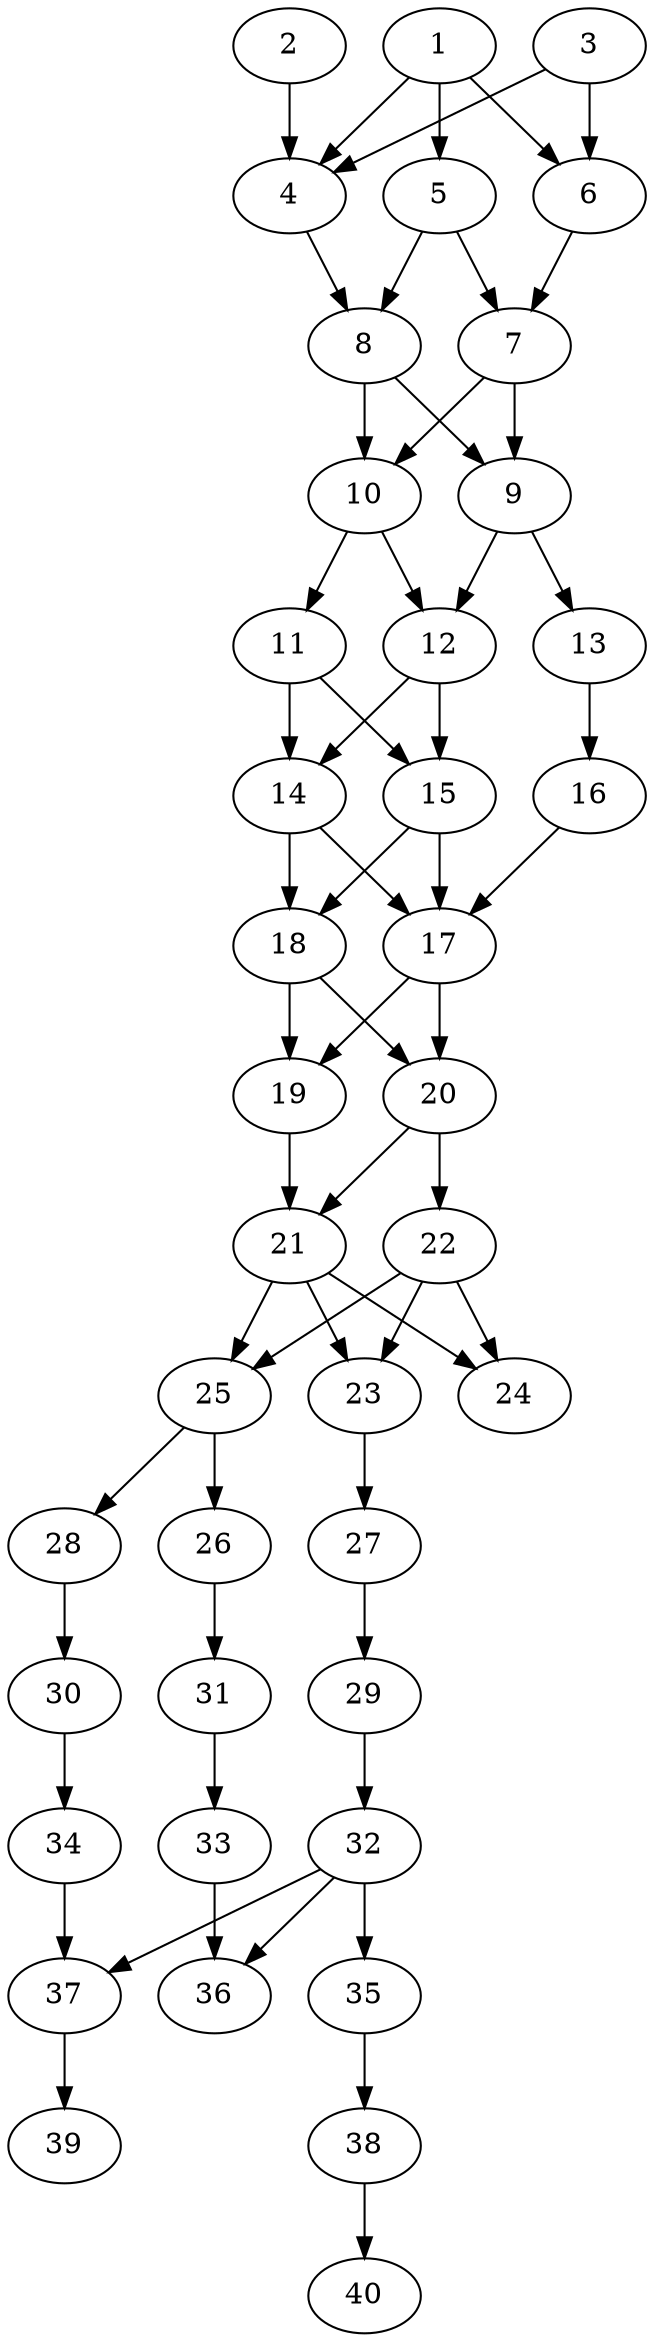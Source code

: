 // DAG automatically generated by daggen at Thu Oct  3 14:06:49 2019
// ./daggen --dot -n 40 --ccr 0.5 --fat 0.3 --regular 0.7 --density 0.7 --mindata 5242880 --maxdata 52428800 
digraph G {
  1 [size="66549760", alpha="0.12", expect_size="33274880"] 
  1 -> 4 [size ="33274880"]
  1 -> 5 [size ="33274880"]
  1 -> 6 [size ="33274880"]
  2 [size="14284800", alpha="0.10", expect_size="7142400"] 
  2 -> 4 [size ="7142400"]
  3 [size="15460352", alpha="0.00", expect_size="7730176"] 
  3 -> 4 [size ="7730176"]
  3 -> 6 [size ="7730176"]
  4 [size="74752000", alpha="0.16", expect_size="37376000"] 
  4 -> 8 [size ="37376000"]
  5 [size="71165952", alpha="0.13", expect_size="35582976"] 
  5 -> 7 [size ="35582976"]
  5 -> 8 [size ="35582976"]
  6 [size="63275008", alpha="0.14", expect_size="31637504"] 
  6 -> 7 [size ="31637504"]
  7 [size="67686400", alpha="0.06", expect_size="33843200"] 
  7 -> 9 [size ="33843200"]
  7 -> 10 [size ="33843200"]
  8 [size="71843840", alpha="0.08", expect_size="35921920"] 
  8 -> 9 [size ="35921920"]
  8 -> 10 [size ="35921920"]
  9 [size="28938240", alpha="0.19", expect_size="14469120"] 
  9 -> 12 [size ="14469120"]
  9 -> 13 [size ="14469120"]
  10 [size="12421120", alpha="0.07", expect_size="6210560"] 
  10 -> 11 [size ="6210560"]
  10 -> 12 [size ="6210560"]
  11 [size="60143616", alpha="0.06", expect_size="30071808"] 
  11 -> 14 [size ="30071808"]
  11 -> 15 [size ="30071808"]
  12 [size="23447552", alpha="0.17", expect_size="11723776"] 
  12 -> 14 [size ="11723776"]
  12 -> 15 [size ="11723776"]
  13 [size="69296128", alpha="0.12", expect_size="34648064"] 
  13 -> 16 [size ="34648064"]
  14 [size="69595136", alpha="0.08", expect_size="34797568"] 
  14 -> 17 [size ="34797568"]
  14 -> 18 [size ="34797568"]
  15 [size="48596992", alpha="0.03", expect_size="24298496"] 
  15 -> 17 [size ="24298496"]
  15 -> 18 [size ="24298496"]
  16 [size="14055424", alpha="0.17", expect_size="7027712"] 
  16 -> 17 [size ="7027712"]
  17 [size="78845952", alpha="0.07", expect_size="39422976"] 
  17 -> 19 [size ="39422976"]
  17 -> 20 [size ="39422976"]
  18 [size="12695552", alpha="0.03", expect_size="6347776"] 
  18 -> 19 [size ="6347776"]
  18 -> 20 [size ="6347776"]
  19 [size="51396608", alpha="0.14", expect_size="25698304"] 
  19 -> 21 [size ="25698304"]
  20 [size="46243840", alpha="0.19", expect_size="23121920"] 
  20 -> 21 [size ="23121920"]
  20 -> 22 [size ="23121920"]
  21 [size="80816128", alpha="0.16", expect_size="40408064"] 
  21 -> 23 [size ="40408064"]
  21 -> 24 [size ="40408064"]
  21 -> 25 [size ="40408064"]
  22 [size="16013312", alpha="0.14", expect_size="8006656"] 
  22 -> 23 [size ="8006656"]
  22 -> 24 [size ="8006656"]
  22 -> 25 [size ="8006656"]
  23 [size="95055872", alpha="0.13", expect_size="47527936"] 
  23 -> 27 [size ="47527936"]
  24 [size="57933824", alpha="0.06", expect_size="28966912"] 
  25 [size="96692224", alpha="0.11", expect_size="48346112"] 
  25 -> 26 [size ="48346112"]
  25 -> 28 [size ="48346112"]
  26 [size="16297984", alpha="0.08", expect_size="8148992"] 
  26 -> 31 [size ="8148992"]
  27 [size="97114112", alpha="0.17", expect_size="48557056"] 
  27 -> 29 [size ="48557056"]
  28 [size="36562944", alpha="0.18", expect_size="18281472"] 
  28 -> 30 [size ="18281472"]
  29 [size="52731904", alpha="0.04", expect_size="26365952"] 
  29 -> 32 [size ="26365952"]
  30 [size="24733696", alpha="0.10", expect_size="12366848"] 
  30 -> 34 [size ="12366848"]
  31 [size="21301248", alpha="0.07", expect_size="10650624"] 
  31 -> 33 [size ="10650624"]
  32 [size="98500608", alpha="0.06", expect_size="49250304"] 
  32 -> 35 [size ="49250304"]
  32 -> 36 [size ="49250304"]
  32 -> 37 [size ="49250304"]
  33 [size="71385088", alpha="0.18", expect_size="35692544"] 
  33 -> 36 [size ="35692544"]
  34 [size="39305216", alpha="0.02", expect_size="19652608"] 
  34 -> 37 [size ="19652608"]
  35 [size="66523136", alpha="0.14", expect_size="33261568"] 
  35 -> 38 [size ="33261568"]
  36 [size="24981504", alpha="0.08", expect_size="12490752"] 
  37 [size="61837312", alpha="0.15", expect_size="30918656"] 
  37 -> 39 [size ="30918656"]
  38 [size="45551616", alpha="0.03", expect_size="22775808"] 
  38 -> 40 [size ="22775808"]
  39 [size="37484544", alpha="0.00", expect_size="18742272"] 
  40 [size="56084480", alpha="0.05", expect_size="28042240"] 
}
